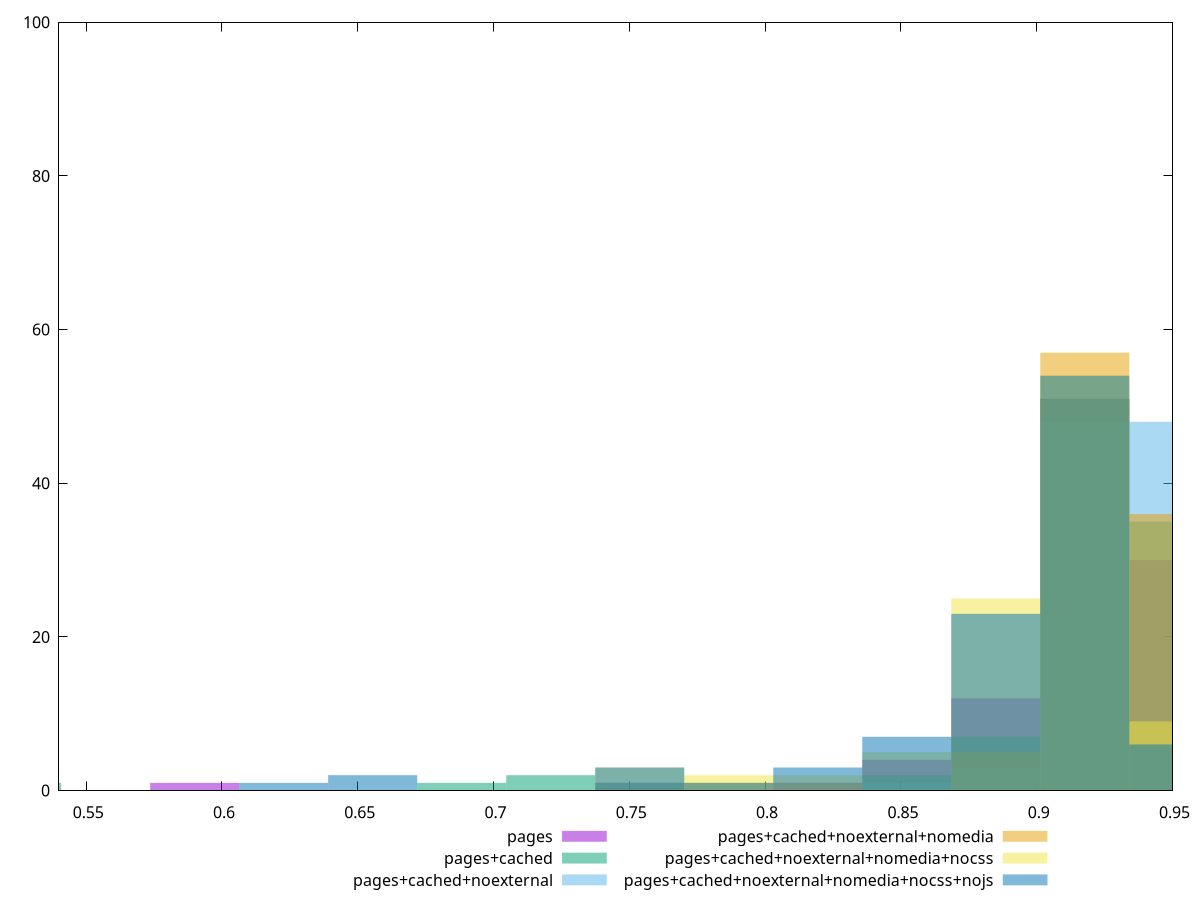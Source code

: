 reset

$pages <<EOF
0.7538273392854768 1
0.9177028478257979 51
0.8193775427016053 1
0.8521526444096695 4
0.9504779495338621 30
0.8849277461177337 12
0.5899518307451558 1
EOF

$pagesCached <<EOF
0.9177028478257979 51
0.8849277461177337 7
0.9504779495338621 35
0.5244016273290274 1
0.6882771358693485 1
0.7210522375774127 2
0.7538273392854768 1
0.8521526444096695 2
EOF

$pagesCachedNoexternal <<EOF
0.9504779495338621 48
0.9177028478257979 48
0.8849277461177337 3
0.8521526444096695 1
EOF

$pagesCachedNoexternalNomedia <<EOF
0.9504779495338621 36
0.9177028478257979 57
0.8849277461177337 5
0.8193775427016053 1
0.786602440993541 1
EOF

$pagesCachedNoexternalNomediaNocss <<EOF
0.9177028478257979 54
0.8849277461177337 25
0.786602440993541 2
0.8521526444096695 5
0.7538273392854768 3
0.8193775427016053 2
0.9504779495338621 9
EOF

$pagesCachedNoexternalNomediaNocssNojs <<EOF
0.8849277461177337 23
0.9177028478257979 54
0.9504779495338621 6
0.8193775427016053 3
0.8521526444096695 7
0.7538273392854768 3
0.6555020341612843 2
0.786602440993541 1
0.6227269324532201 1
EOF

set key outside below
set boxwidth 0.03277510170806421
set xrange [0.54:0.95]
set yrange [0:100]
set trange [0:100]
set style fill transparent solid 0.5 noborder
set terminal svg size 640, 540 enhanced background rgb 'white'
set output "reprap/bootup-time/comparison/histogram/all_score.svg"

plot $pages title "pages" with boxes, \
     $pagesCached title "pages+cached" with boxes, \
     $pagesCachedNoexternal title "pages+cached+noexternal" with boxes, \
     $pagesCachedNoexternalNomedia title "pages+cached+noexternal+nomedia" with boxes, \
     $pagesCachedNoexternalNomediaNocss title "pages+cached+noexternal+nomedia+nocss" with boxes, \
     $pagesCachedNoexternalNomediaNocssNojs title "pages+cached+noexternal+nomedia+nocss+nojs" with boxes

reset
